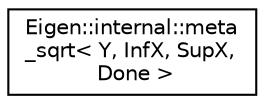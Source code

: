 digraph "Graphical Class Hierarchy"
{
  edge [fontname="Helvetica",fontsize="10",labelfontname="Helvetica",labelfontsize="10"];
  node [fontname="Helvetica",fontsize="10",shape=record];
  rankdir="LR";
  Node1 [label="Eigen::internal::meta\l_sqrt\< Y, InfX, SupX,\l Done \>",height=0.2,width=0.4,color="black", fillcolor="white", style="filled",URL="$class_eigen_1_1internal_1_1meta__sqrt.html"];
}
